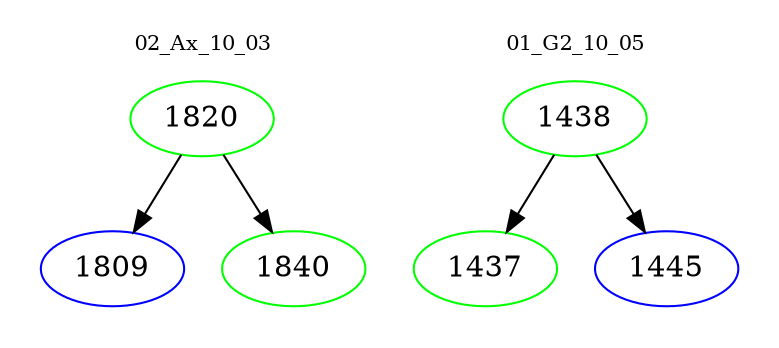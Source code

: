 digraph{
subgraph cluster_0 {
color = white
label = "02_Ax_10_03";
fontsize=10;
T0_1820 [label="1820", color="green"]
T0_1820 -> T0_1809 [color="black"]
T0_1809 [label="1809", color="blue"]
T0_1820 -> T0_1840 [color="black"]
T0_1840 [label="1840", color="green"]
}
subgraph cluster_1 {
color = white
label = "01_G2_10_05";
fontsize=10;
T1_1438 [label="1438", color="green"]
T1_1438 -> T1_1437 [color="black"]
T1_1437 [label="1437", color="green"]
T1_1438 -> T1_1445 [color="black"]
T1_1445 [label="1445", color="blue"]
}
}
